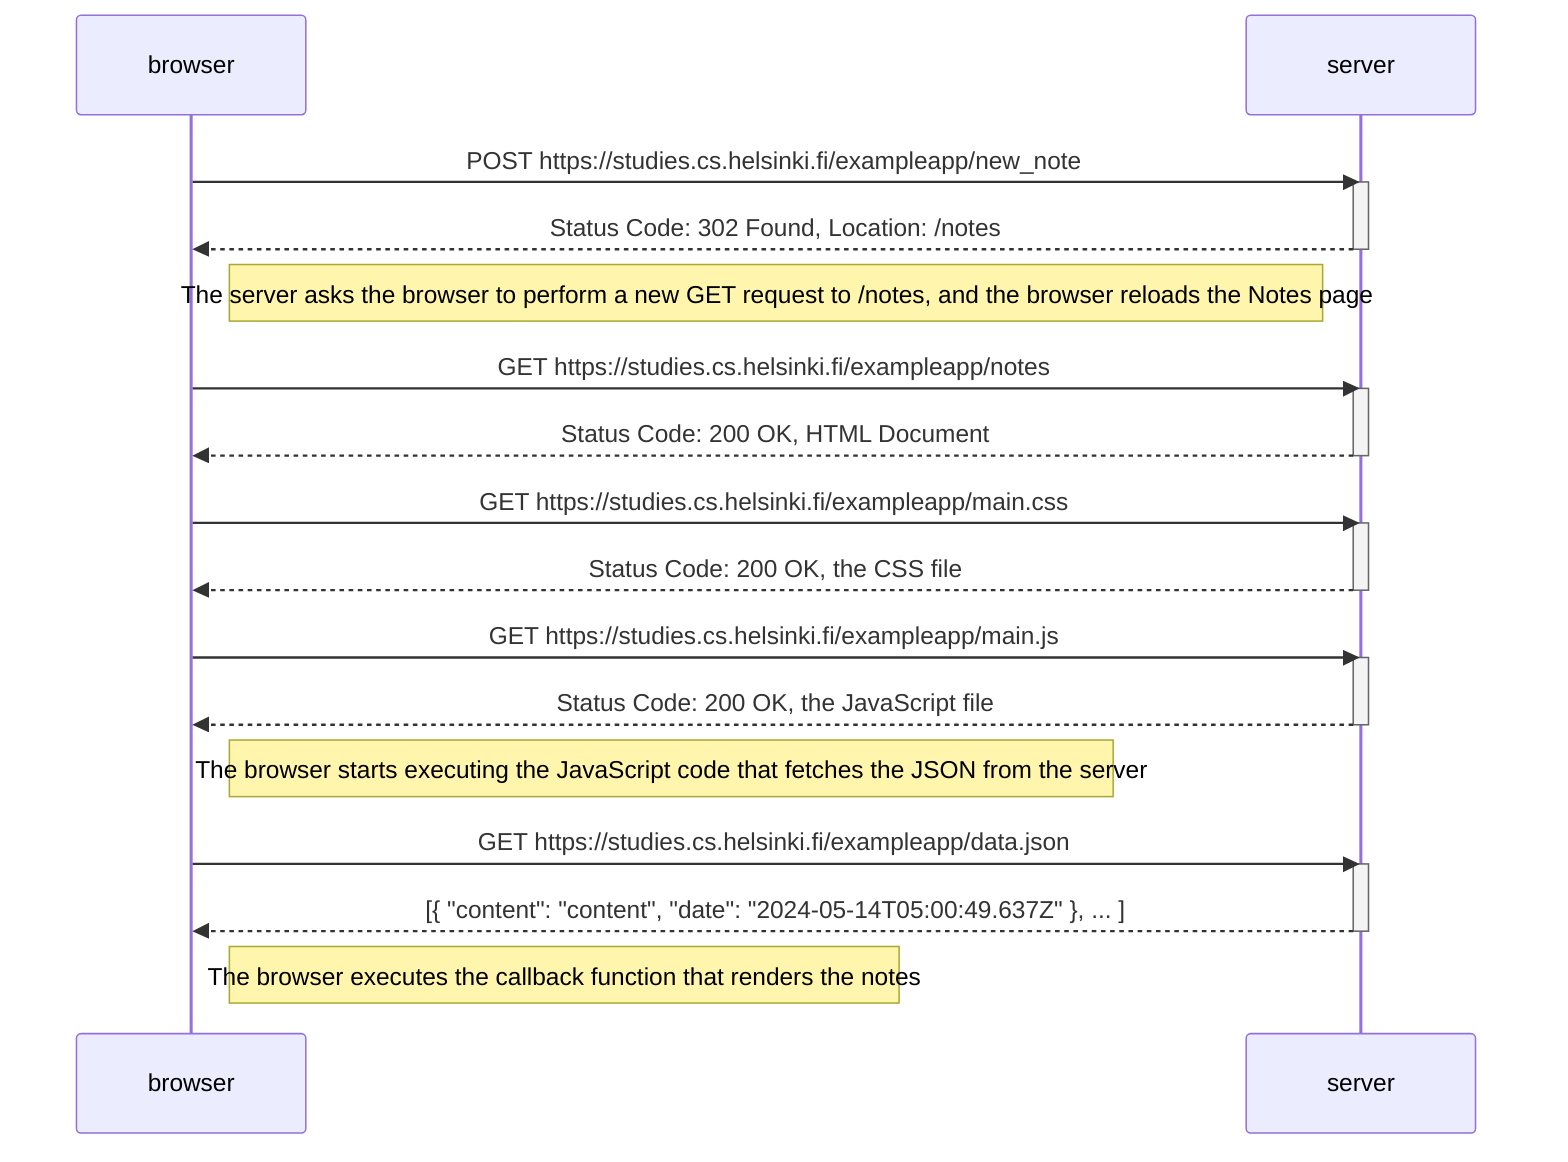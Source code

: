 sequenceDiagram
    participant browser
    participant server

    browser->>server: POST https://studies.cs.helsinki.fi/exampleapp/new_note
    activate server
    server-->>browser: Status Code: 302 Found, Location: /notes
    deactivate server

    Note right of browser: The server asks the browser to perform a new GET request to /notes, and the browser reloads the Notes page

    browser->>server: GET https://studies.cs.helsinki.fi/exampleapp/notes
    activate server
    server-->>browser: Status Code: 200 OK, HTML Document
    deactivate server

    browser->>server: GET https://studies.cs.helsinki.fi/exampleapp/main.css
    activate server
    server-->>browser: Status Code: 200 OK, the CSS file
    deactivate server

    browser->>server: GET https://studies.cs.helsinki.fi/exampleapp/main.js
    activate server
    server-->>browser: Status Code: 200 OK, the JavaScript file
    deactivate server

    Note right of browser: The browser starts executing the JavaScript code that fetches the JSON from the server

    browser->>server: GET https://studies.cs.helsinki.fi/exampleapp/data.json
    activate server
    server-->>browser: [{ "content": "content", "date": "2024-05-14T05:00:49.637Z" }, ... ]
    deactivate server

    Note right of browser: The browser executes the callback function that renders the notes